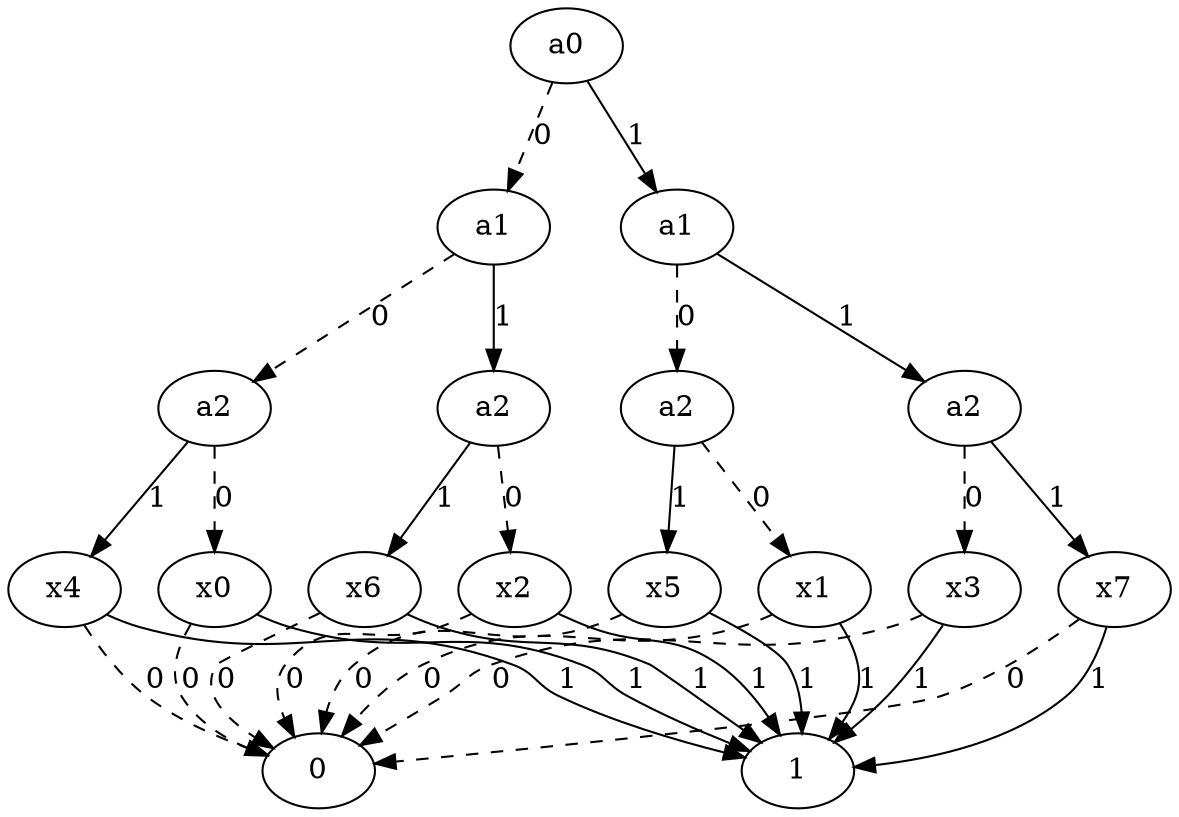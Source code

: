 digraph G {
    a0_0 [label="a0"]
    
    a1_0 [label="a1"]
    a1_1 [label="a1"]
    
    a2_0 [label="a2"]
    a2_1 [label="a2"]
    a2_2 [label="a2"]
    a2_3 [label="a2"]
    
    x0_0 [label="x0"]
    
    x1_0 [label="x1"]

    x2_0 [label="x2"]

    x3_0 [label="x3"]

    x4_0 [label="x4"]

    x5_0 [label="x5"]

    x6_0 [label="x6"]

    x7_0 [label="x7"]
    

    // Edges

    a0_0 -> a1_0 [style=dashed, label="0"]
    a0_0 -> a1_1 [style=solid, label="1"]

    a1_0 -> a2_0 [style=dashed, label="0"]
    a1_0 -> a2_1 [style=solid, label="1"]
    a1_1 -> a2_2 [style=dashed, label="0"]
    a1_1 -> a2_3 [style=solid, label="1"]

    a2_0 -> x0_0 [style=dashed, label="0"]
    a2_0 -> x4_0 [style=solid, label="1"]
    a2_1 -> x2_0 [style=dashed, label="0"]
    a2_1 -> x6_0 [style=solid, label="1"]
    a2_2 -> x1_0 [style=dashed, label="0"]
    a2_2 -> x5_0 [style=solid, label="1"]
    a2_3 -> x3_0 [style=dashed, label="0"]
    a2_3 -> x7_0 [style=solid, label="1"]

    x0_0 -> 0 [style=dashed, label="0"]
    x0_0 -> 1 [style=solid, label="1"]
    x1_0 -> 0 [style=dashed, label="0"]
    x1_0 -> 1 [style=solid, label="1"]
    x2_0 -> 0 [style=dashed, label="0"]
    x2_0 -> 1 [style=solid, label="1"]
    x3_0 -> 0 [style=dashed, label="0"]
    x3_0 -> 1 [style=solid, label="1"]
    x4_0 -> 0 [style=dashed, label="0"]
    x4_0 -> 1 [style=solid, label="1"]
    x5_0 -> 0 [style=dashed, label="0"]
    x5_0 -> 1 [style=solid, label="1"]
    x6_0 -> 0 [style=dashed, label="0"]
    x6_0 -> 1 [style=solid, label="1"]
    x7_0 -> 0 [style=dashed, label="0"]
    x7_0 -> 1 [style=solid, label="1"]

}


    
